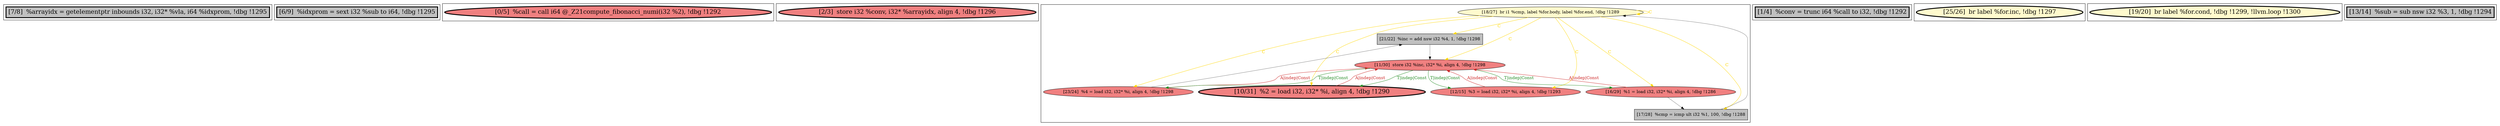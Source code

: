 
digraph G {





subgraph cluster8 {


node558 [penwidth=3.0,fontsize=20,fillcolor=grey,label="[7/8]  %arrayidx = getelementptr inbounds i32, i32* %vla, i64 %idxprom, !dbg !1295",shape=rectangle,style=filled ]



}

subgraph cluster7 {


node557 [penwidth=3.0,fontsize=20,fillcolor=grey,label="[6/9]  %idxprom = sext i32 %sub to i64, !dbg !1295",shape=rectangle,style=filled ]



}

subgraph cluster6 {


node556 [penwidth=3.0,fontsize=20,fillcolor=lightcoral,label="[0/5]  %call = call i64 @_Z21compute_fibonacci_numi(i32 %2), !dbg !1292",shape=ellipse,style=filled ]



}

subgraph cluster0 {


node543 [penwidth=3.0,fontsize=20,fillcolor=lightcoral,label="[2/3]  store i32 %conv, i32* %arrayidx, align 4, !dbg !1296",shape=ellipse,style=filled ]



}

subgraph cluster5 {


node554 [fillcolor=lemonchiffon,label="[18/27]  br i1 %cmp, label %for.body, label %for.end, !dbg !1289",shape=ellipse,style=filled ]
node555 [fillcolor=grey,label="[21/22]  %inc = add nsw i32 %4, 1, !dbg !1298",shape=rectangle,style=filled ]
node549 [fillcolor=lightcoral,label="[23/24]  %4 = load i32, i32* %i, align 4, !dbg !1298",shape=ellipse,style=filled ]
node550 [fillcolor=lightcoral,label="[11/30]  store i32 %inc, i32* %i, align 4, !dbg !1298",shape=ellipse,style=filled ]
node552 [fillcolor=lightcoral,label="[16/29]  %1 = load i32, i32* %i, align 4, !dbg !1286",shape=ellipse,style=filled ]
node548 [fillcolor=lightcoral,label="[12/15]  %3 = load i32, i32* %i, align 4, !dbg !1293",shape=ellipse,style=filled ]
node551 [penwidth=3.0,fontsize=20,fillcolor=lightcoral,label="[10/31]  %2 = load i32, i32* %i, align 4, !dbg !1290",shape=ellipse,style=filled ]
node553 [fillcolor=grey,label="[17/28]  %cmp = icmp ult i32 %1, 100, !dbg !1288",shape=rectangle,style=filled ]

node554->node552 [style=solid,color=gold,label="C",penwidth=1.0,fontcolor=gold ]
node554->node549 [style=solid,color=gold,label="C",penwidth=1.0,fontcolor=gold ]
node550->node551 [style=solid,color=forestgreen,label="T|indep|Const",penwidth=1.0,fontcolor=forestgreen ]
node551->node550 [style=solid,color=firebrick3,label="A|indep|Const",penwidth=1.0,fontcolor=firebrick3 ]
node554->node553 [style=solid,color=gold,label="C",penwidth=1.0,fontcolor=gold ]
node554->node554 [style=solid,color=gold,label="C",penwidth=1.0,fontcolor=gold ]
node550->node548 [style=solid,color=forestgreen,label="T|indep|Const",penwidth=1.0,fontcolor=forestgreen ]
node553->node554 [style=solid,color=black,label="",penwidth=0.5,fontcolor=black ]
node555->node550 [style=solid,color=black,label="",penwidth=0.5,fontcolor=black ]
node548->node550 [style=solid,color=firebrick3,label="A|indep|Const",penwidth=1.0,fontcolor=firebrick3 ]
node554->node550 [style=solid,color=gold,label="C",penwidth=1.0,fontcolor=gold ]
node550->node549 [style=solid,color=forestgreen,label="T|indep|Const",penwidth=1.0,fontcolor=forestgreen ]
node552->node553 [style=solid,color=black,label="",penwidth=0.5,fontcolor=black ]
node554->node551 [style=solid,color=gold,label="C",penwidth=1.0,fontcolor=gold ]
node554->node548 [style=solid,color=gold,label="C",penwidth=1.0,fontcolor=gold ]
node549->node550 [style=solid,color=firebrick3,label="A|indep|Const",penwidth=1.0,fontcolor=firebrick3 ]
node549->node555 [style=solid,color=black,label="",penwidth=0.5,fontcolor=black ]
node550->node552 [style=solid,color=forestgreen,label="T|indep|Const",penwidth=1.0,fontcolor=forestgreen ]
node554->node555 [style=solid,color=gold,label="C",penwidth=1.0,fontcolor=gold ]
node552->node550 [style=solid,color=firebrick3,label="A|indep|Const",penwidth=1.0,fontcolor=firebrick3 ]


}

subgraph cluster1 {


node544 [penwidth=3.0,fontsize=20,fillcolor=grey,label="[1/4]  %conv = trunc i64 %call to i32, !dbg !1292",shape=rectangle,style=filled ]



}

subgraph cluster2 {


node545 [penwidth=3.0,fontsize=20,fillcolor=lemonchiffon,label="[25/26]  br label %for.inc, !dbg !1297",shape=ellipse,style=filled ]



}

subgraph cluster3 {


node546 [penwidth=3.0,fontsize=20,fillcolor=lemonchiffon,label="[19/20]  br label %for.cond, !dbg !1299, !llvm.loop !1300",shape=ellipse,style=filled ]



}

subgraph cluster4 {


node547 [penwidth=3.0,fontsize=20,fillcolor=grey,label="[13/14]  %sub = sub nsw i32 %3, 1, !dbg !1294",shape=rectangle,style=filled ]



}

}

